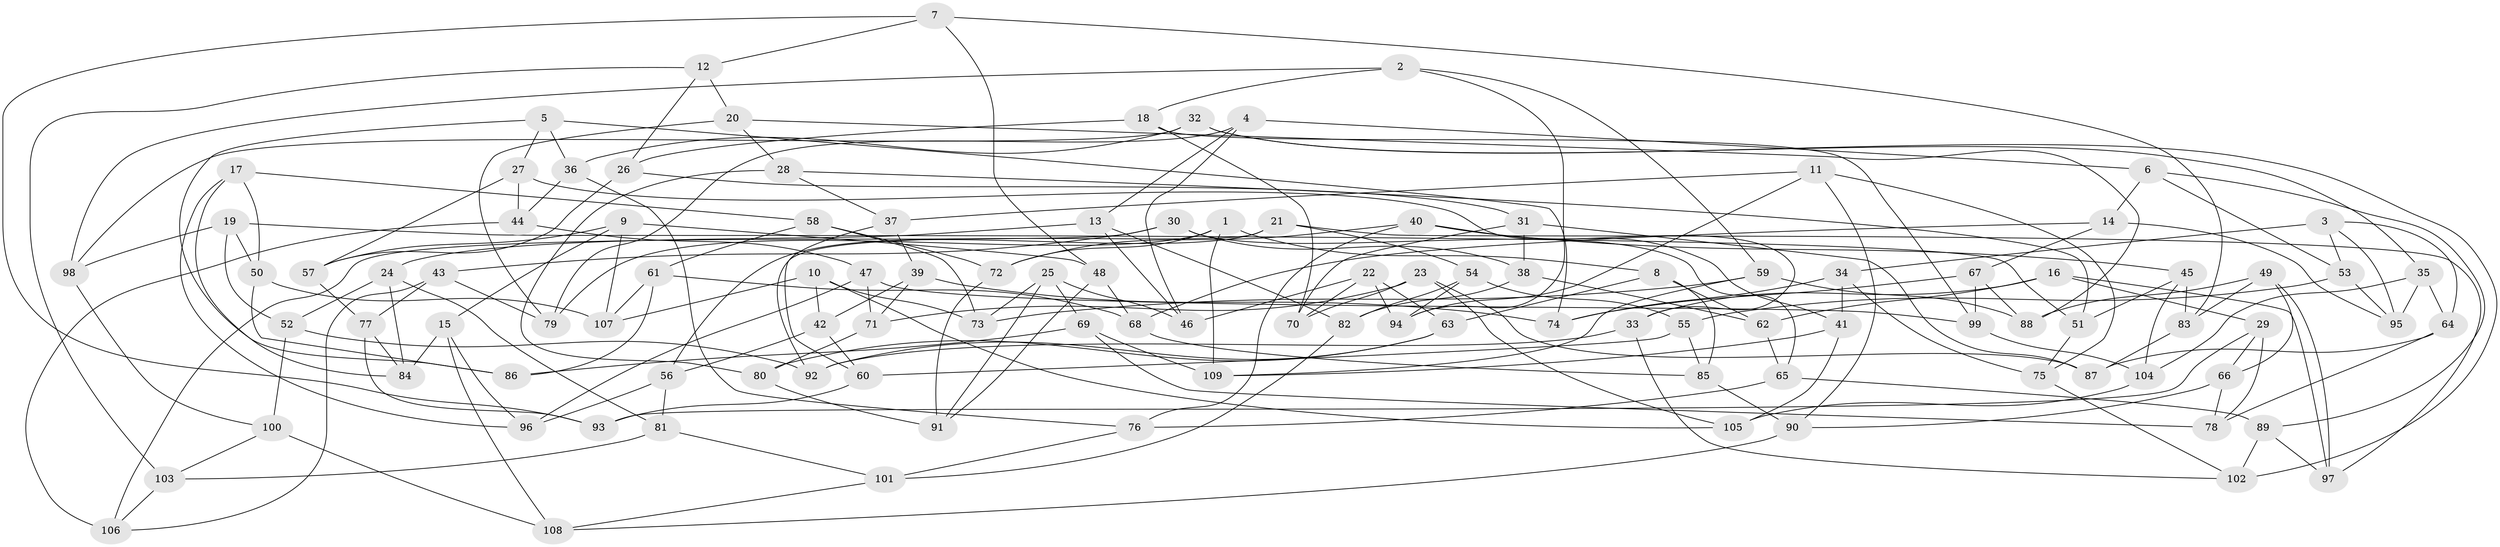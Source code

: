 // Generated by graph-tools (version 1.1) at 2025/56/03/09/25 04:56:25]
// undirected, 109 vertices, 218 edges
graph export_dot {
graph [start="1"]
  node [color=gray90,style=filled];
  1;
  2;
  3;
  4;
  5;
  6;
  7;
  8;
  9;
  10;
  11;
  12;
  13;
  14;
  15;
  16;
  17;
  18;
  19;
  20;
  21;
  22;
  23;
  24;
  25;
  26;
  27;
  28;
  29;
  30;
  31;
  32;
  33;
  34;
  35;
  36;
  37;
  38;
  39;
  40;
  41;
  42;
  43;
  44;
  45;
  46;
  47;
  48;
  49;
  50;
  51;
  52;
  53;
  54;
  55;
  56;
  57;
  58;
  59;
  60;
  61;
  62;
  63;
  64;
  65;
  66;
  67;
  68;
  69;
  70;
  71;
  72;
  73;
  74;
  75;
  76;
  77;
  78;
  79;
  80;
  81;
  82;
  83;
  84;
  85;
  86;
  87;
  88;
  89;
  90;
  91;
  92;
  93;
  94;
  95;
  96;
  97;
  98;
  99;
  100;
  101;
  102;
  103;
  104;
  105;
  106;
  107;
  108;
  109;
  1 -- 72;
  1 -- 79;
  1 -- 109;
  1 -- 8;
  2 -- 98;
  2 -- 59;
  2 -- 94;
  2 -- 18;
  3 -- 64;
  3 -- 34;
  3 -- 95;
  3 -- 53;
  4 -- 13;
  4 -- 6;
  4 -- 79;
  4 -- 46;
  5 -- 27;
  5 -- 74;
  5 -- 36;
  5 -- 86;
  6 -- 14;
  6 -- 53;
  6 -- 89;
  7 -- 48;
  7 -- 93;
  7 -- 12;
  7 -- 83;
  8 -- 63;
  8 -- 62;
  8 -- 85;
  9 -- 15;
  9 -- 48;
  9 -- 107;
  9 -- 57;
  10 -- 105;
  10 -- 42;
  10 -- 107;
  10 -- 73;
  11 -- 94;
  11 -- 37;
  11 -- 90;
  11 -- 75;
  12 -- 20;
  12 -- 26;
  12 -- 103;
  13 -- 82;
  13 -- 46;
  13 -- 24;
  14 -- 95;
  14 -- 67;
  14 -- 68;
  15 -- 84;
  15 -- 108;
  15 -- 96;
  16 -- 97;
  16 -- 62;
  16 -- 33;
  16 -- 29;
  17 -- 84;
  17 -- 96;
  17 -- 50;
  17 -- 58;
  18 -- 26;
  18 -- 99;
  18 -- 70;
  19 -- 52;
  19 -- 51;
  19 -- 98;
  19 -- 50;
  20 -- 88;
  20 -- 28;
  20 -- 79;
  21 -- 54;
  21 -- 56;
  21 -- 97;
  21 -- 92;
  22 -- 70;
  22 -- 46;
  22 -- 94;
  22 -- 63;
  23 -- 87;
  23 -- 70;
  23 -- 105;
  23 -- 71;
  24 -- 84;
  24 -- 52;
  24 -- 81;
  25 -- 69;
  25 -- 46;
  25 -- 91;
  25 -- 73;
  26 -- 31;
  26 -- 57;
  27 -- 33;
  27 -- 57;
  27 -- 44;
  28 -- 80;
  28 -- 51;
  28 -- 37;
  29 -- 93;
  29 -- 78;
  29 -- 66;
  30 -- 106;
  30 -- 65;
  30 -- 38;
  30 -- 43;
  31 -- 87;
  31 -- 38;
  31 -- 70;
  32 -- 102;
  32 -- 98;
  32 -- 36;
  32 -- 35;
  33 -- 92;
  33 -- 102;
  34 -- 41;
  34 -- 75;
  34 -- 74;
  35 -- 64;
  35 -- 104;
  35 -- 95;
  36 -- 76;
  36 -- 44;
  37 -- 39;
  37 -- 60;
  38 -- 82;
  38 -- 62;
  39 -- 71;
  39 -- 42;
  39 -- 74;
  40 -- 45;
  40 -- 72;
  40 -- 41;
  40 -- 76;
  41 -- 109;
  41 -- 105;
  42 -- 56;
  42 -- 60;
  43 -- 106;
  43 -- 79;
  43 -- 77;
  44 -- 106;
  44 -- 47;
  45 -- 104;
  45 -- 83;
  45 -- 51;
  47 -- 99;
  47 -- 96;
  47 -- 71;
  48 -- 91;
  48 -- 68;
  49 -- 83;
  49 -- 97;
  49 -- 66;
  49 -- 88;
  50 -- 86;
  50 -- 107;
  51 -- 75;
  52 -- 100;
  52 -- 92;
  53 -- 55;
  53 -- 95;
  54 -- 94;
  54 -- 55;
  54 -- 82;
  55 -- 60;
  55 -- 85;
  56 -- 96;
  56 -- 81;
  57 -- 77;
  58 -- 61;
  58 -- 73;
  58 -- 72;
  59 -- 73;
  59 -- 109;
  59 -- 88;
  60 -- 93;
  61 -- 107;
  61 -- 68;
  61 -- 86;
  62 -- 65;
  63 -- 92;
  63 -- 80;
  64 -- 78;
  64 -- 87;
  65 -- 89;
  65 -- 76;
  66 -- 90;
  66 -- 78;
  67 -- 74;
  67 -- 99;
  67 -- 88;
  68 -- 85;
  69 -- 109;
  69 -- 86;
  69 -- 78;
  71 -- 80;
  72 -- 91;
  75 -- 102;
  76 -- 101;
  77 -- 93;
  77 -- 84;
  80 -- 91;
  81 -- 101;
  81 -- 103;
  82 -- 101;
  83 -- 87;
  85 -- 90;
  89 -- 102;
  89 -- 97;
  90 -- 108;
  98 -- 100;
  99 -- 104;
  100 -- 103;
  100 -- 108;
  101 -- 108;
  103 -- 106;
  104 -- 105;
}
